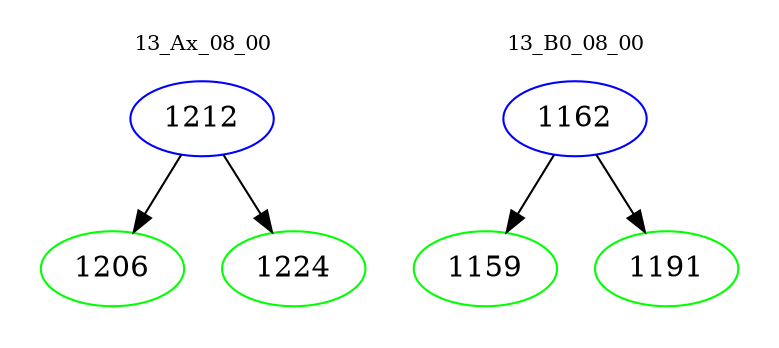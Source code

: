 digraph{
subgraph cluster_0 {
color = white
label = "13_Ax_08_00";
fontsize=10;
T0_1212 [label="1212", color="blue"]
T0_1212 -> T0_1206 [color="black"]
T0_1206 [label="1206", color="green"]
T0_1212 -> T0_1224 [color="black"]
T0_1224 [label="1224", color="green"]
}
subgraph cluster_1 {
color = white
label = "13_B0_08_00";
fontsize=10;
T1_1162 [label="1162", color="blue"]
T1_1162 -> T1_1159 [color="black"]
T1_1159 [label="1159", color="green"]
T1_1162 -> T1_1191 [color="black"]
T1_1191 [label="1191", color="green"]
}
}
